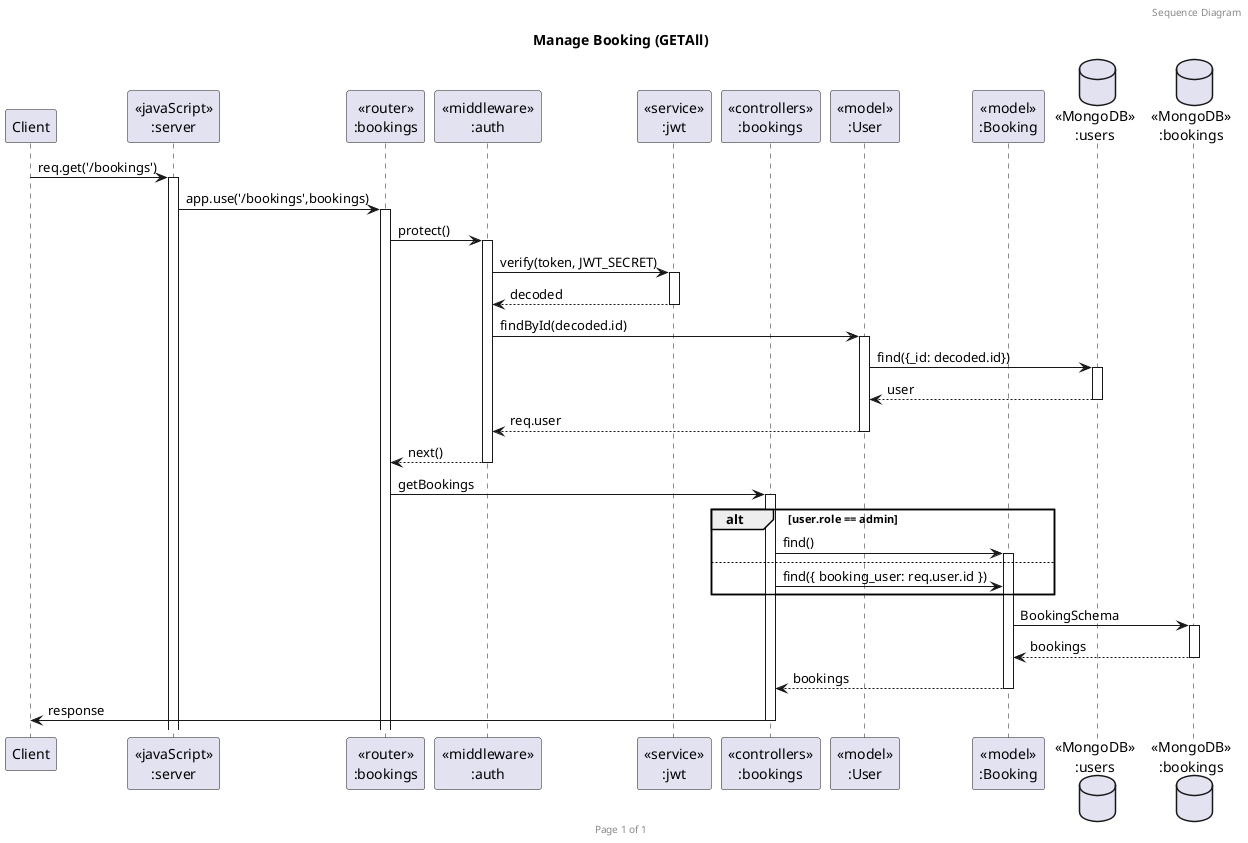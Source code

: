 @startuml Manage Booking (GETAll)

header Sequence Diagram
footer Page %page% of %lastpage%
title "Manage Booking (GETAll)"

participant "Client" as client
participant "<<javaScript>>\n:server" as server
participant "<<router>>\n:bookings" as routerBookings
participant "<<middleware>>\n:auth" as auth
participant "<<service>>\n:jwt" as jwt
participant "<<controllers>>\n:bookings" as controllersBookings
participant "<<model>>\n:User" as modelUser
participant "<<model>>\n:Booking" as modelBooking
database "<<MongoDB>>\n:users" as UsersDatabase
database "<<MongoDB>>\n:bookings" as BookingsDatabase


client->server ++:req.get('/bookings')
server->routerBookings ++:app.use('/bookings',bookings)
routerBookings -> auth ++:protect()
auth -> jwt ++:verify(token, JWT_SECRET)
auth <-- jwt --:decoded
auth -> modelUser ++:findById(decoded.id)
modelUser ->UsersDatabase ++:find({_id: decoded.id})
modelUser <-- UsersDatabase --:user
auth <-- modelUser --:req.user
routerBookings <-- auth --:next()
routerBookings -> controllersBookings ++:getBookings

alt user.role == admin
    controllersBookings->modelBooking ++:find()
else
    controllersBookings->modelBooking :find({ booking_user: req.user.id })
end

modelBooking ->BookingsDatabase ++:BookingSchema
BookingsDatabase --> modelBooking --:bookings
controllersBookings <-- modelBooking --:bookings
controllersBookings->client --:response

@enduml


@startuml Manage Booking (GETOne)

header Sequence Diagram
footer Page %page% of %lastpage%
title "Manage Booking (GETOne)"

participant "Client" as client
participant "<<javaScript>>\n:server" as server
participant "<<router>>\n:bookings" as routerBookings
participant "<<middleware>>\n:auth" as auth
participant "<<service>>\n:jwt" as jwt
participant "<<controllers>>\n:bookings" as controllersBookings
participant "<<model>>\n:User" as modelUser
participant "<<model>>\n:Booking" as modelBooking
database "<<MongoDB>>\n:users" as UsersDatabase
database "<<MongoDB>>\n:bookings" as BookingsDatabase


client->server ++:req.get('/bookings/:id')
server->routerBookings ++:app.use('/bookings',bookings)
routerBookings -> auth ++:protect()
auth -> jwt ++:verify(token, JWT_SECRET)
auth <-- jwt --:decoded
auth -> modelUser ++:findById(decoded.id)
modelUser ->UsersDatabase ++:find({_id: decoded.id})
modelUser <-- UsersDatabase --:user
auth <-- modelUser --:req.user
routerBookings <-- auth --:next()
routerBookings -> controllersBookings ++:getBooking
controllersBookings->modelBooking ++:findById(req.params.id)
modelBooking ->BookingsDatabase ++:BookingSchema
BookingsDatabase --> modelBooking --:booking
controllersBookings <-- modelBooking --:booking

alt role !== admin && current user !== booking_user._id
    controllersBookings->modelUser ++:findById(req.user.id).select("username")
    modelUser ->UsersDatabase ++:UserSchema
    modelUser <-- UsersDatabase --:user
    controllersBookings<--modelUser --:user
end

controllersBookings->client --:response

@enduml


@startuml Manage Booking (POST)

header Sequence Diagram
footer Page %page% of %lastpage%
title "Manage Booking (POST)"

participant "Client" as client
participant "<<javaScript>>\n:server" as server
participant "<<router>>\n:bookings" as routerBookings
participant "<<middleware>>\n:auth" as auth
participant "<<service>>\n:jwt" as jwt
participant "<<controllers>>\n:bookings" as controllersBookings
participant "<<model>>\n:User" as modelUser
participant "<<model>>\n:Campground" as modelCampground
participant "<<model>>\n:Booking" as modelBooking
database "<<MongoDB>>\n:users" as UsersDatabase
database "<<MongoDB>>\n:campgrounds" as CampgroundsDatabase
database "<<MongoDB>>\n:bookings" as BookingsDatabase


client->server ++:req.post('/bookings')
server->routerBookings ++:app.use('/bookings',bookings)
routerBookings -> auth ++:protect()
auth -> jwt ++:verify(token, JWT_SECRET)
auth <-- jwt --:decoded
auth -> modelUser ++:findById(decoded.id)
modelUser ->UsersDatabase ++:find({_id: decoded.id})
modelUser <-- UsersDatabase --:user
auth <-- modelUser --:req.user
routerBookings <-- auth --:next()
routerBookings -> auth ++:authorize(\n"registered_user", "admin")
routerBookings <-- auth --:next()
routerBookings -> controllersBookings ++:addBooking

alt req.body.booked_campground_name !== null
    controllersBookings->modelCampground ++:findOne({ name: campground_name,} )\n.select("_id")
    modelCampground ->CampgroundsDatabase ++:CampgroundSchema
    modelCampground <-- CampgroundsDatabase --:campground_by_name
    controllersBookings<--modelCampground --:campground_by_name
end

controllersBookings->modelCampground ++:findById(req.params.campgroundId)
modelCampground ->CampgroundsDatabase ++:CampgroundSchema
modelCampground <-- CampgroundsDatabase --:campground
controllersBookings<--modelCampground --:campground
controllersBookings->modelBooking ++:find({ booking_user: req.user.id })
modelBooking ->BookingsDatabase ++:BookingSchema
BookingsDatabase --> modelBooking --:existedBookings
controllersBookings <-- modelBooking --:existedBookings

alt existedBookings.length >= 3 && req.user.role !== "admin"
    controllersBookings->modelUser ++:findById(req.body.booking_user)\n.select("username");
    modelUser ->UsersDatabase ++:UserSchema
    modelUser <-- UsersDatabase --:user
    controllersBookings<--modelUser --:user
else
    controllersBookings->modelBooking ++:create(req.body)
    modelBooking ->BookingsDatabase ++:BookingSchema
    BookingsDatabase --> modelBooking --:booking
    controllersBookings <-- modelBooking --:booking
end
controllersBookings->client --:response

@enduml


@startuml Manage Booking (UPDATE)

header Sequence Diagram
footer Page %page% of %lastpage%
title "Manage Booking (UPDATE)"

participant "Client" as client
participant "<<javaScript>>\n:server" as server
participant "<<router>>\n:bookings" as routerBookings
participant "<<middleware>>\n:auth" as auth
participant "<<service>>\n:jwt" as jwt
participant "<<controllers>>\n:bookings" as controllersBookings
participant "<<model>>\n:User" as modelUser
participant "<<model>>\n:Booking" as modelBooking
database "<<MongoDB>>\n:users" as UsersDatabase
database "<<MongoDB>>\n:bookings" as BookingsDatabase

client->server ++:req.put('/bookings/:id')
server->routerBookings ++:app.use('/bookings',bookings)
routerBookings -> auth ++:protect()
auth -> jwt ++:verify(token, JWT_SECRET)
auth <-- jwt --:decoded
auth -> modelUser ++:findById(decoded.id)
modelUser ->UsersDatabase ++:find({_id: decoded.id})
modelUser <-- UsersDatabase --:user
auth <-- modelUser --:req.user
routerBookings <-- auth --:next()
routerBookings -> auth ++:authorize(\n"registered_user", "admin")
routerBookings <-- auth --:next()
routerBookings -> controllersBookings ++:updateBooking
controllersBookings->modelBooking ++:findById(req.params.id)
modelBooking ->BookingsDatabase ++:BookingSchema
BookingsDatabase --> modelBooking --:booking
controllersBookings <-- modelBooking --:booking

alt role !== admin && current user !== booking_user._id
    controllersBookings->modelUser ++:findById(req.user.id).select("username")
    modelUser ->UsersDatabase ++:UserSchema
    modelUser <-- UsersDatabase --:user
    controllersBookings<--modelUser --:user

else
    controllersBookings->modelBooking ++:validateNights()
    modelBooking ->BookingsDatabase ++:BookingSchema
    BookingsDatabase --> modelBooking --:boolean
    controllersBookings <-- modelBooking --:boolean

    alt nights <= 3
        controllersBookings->modelBooking ++:findByIdAndUpdate(req.params.id, req.body)
        modelBooking ->BookingsDatabase ++:BookingSchema
        BookingsDatabase --> modelBooking --:booking
        controllersBookings <-- modelBooking --:booking
    end
end

controllersBookings->client --:response

@enduml


@startuml Manage Booking (DELETE)

header Sequence Diagram
footer Page %page% of %lastpage%
title "Manage Booking (DELETE)"

participant "Client" as client
participant "<<javaScript>>\n:server" as server
participant "<<router>>\n:bookings" as routerBookings
participant "<<middleware>>\n:auth" as auth
participant "<<service>>\n:jwt" as jwt
participant "<<controllers>>\n:bookings" as controllersBookings
participant "<<model>>\n:User" as modelUser
participant "<<model>>\n:Booking" as modelBooking
database "<<MongoDB>>\n:users" as UsersDatabase
database "<<MongoDB>>\n:bookings" as BookingsDatabase

client->server ++:req.delete('/bookings/:id')
server->routerBookings ++:app.use('/bookings',bookings)
routerBookings -> auth ++:protect()
auth -> jwt ++:verify(token, JWT_SECRET)
auth <-- jwt --:decoded
auth -> modelUser ++:findById(decoded.id)
modelUser ->UsersDatabase ++:find({_id: decoded.id})
modelUser <-- UsersDatabase --:user
auth <-- modelUser --:req.user
routerBookings <-- auth --:next()
routerBookings -> auth ++:authorize(\n"registered_user", "admin")
routerBookings <-- auth --:next()
routerBookings -> controllersBookings ++:deleteBooking
controllersBookings->modelBooking ++:findById(req.params.id)
modelBooking ->BookingsDatabase ++:BookingSchema
BookingsDatabase --> modelBooking --:booking
controllersBookings <-- modelBooking --:booking

alt role !== admin && current user !== booking_user._id
    controllersBookings->modelUser ++:findById(req.user.id).select("username")
    modelUser ->UsersDatabase ++:UserSchema
    modelUser <-- UsersDatabase --:user
    controllersBookings<--modelUser --:user

else
    controllersBookings->modelBooking ++:booking.deleteOne()
    modelBooking ->BookingsDatabase ++:BookingSchema
    BookingsDatabase --> modelBooking --:{}
    controllersBookings <-- modelBooking --:{}
end

controllersBookings->client --:response

@enduml